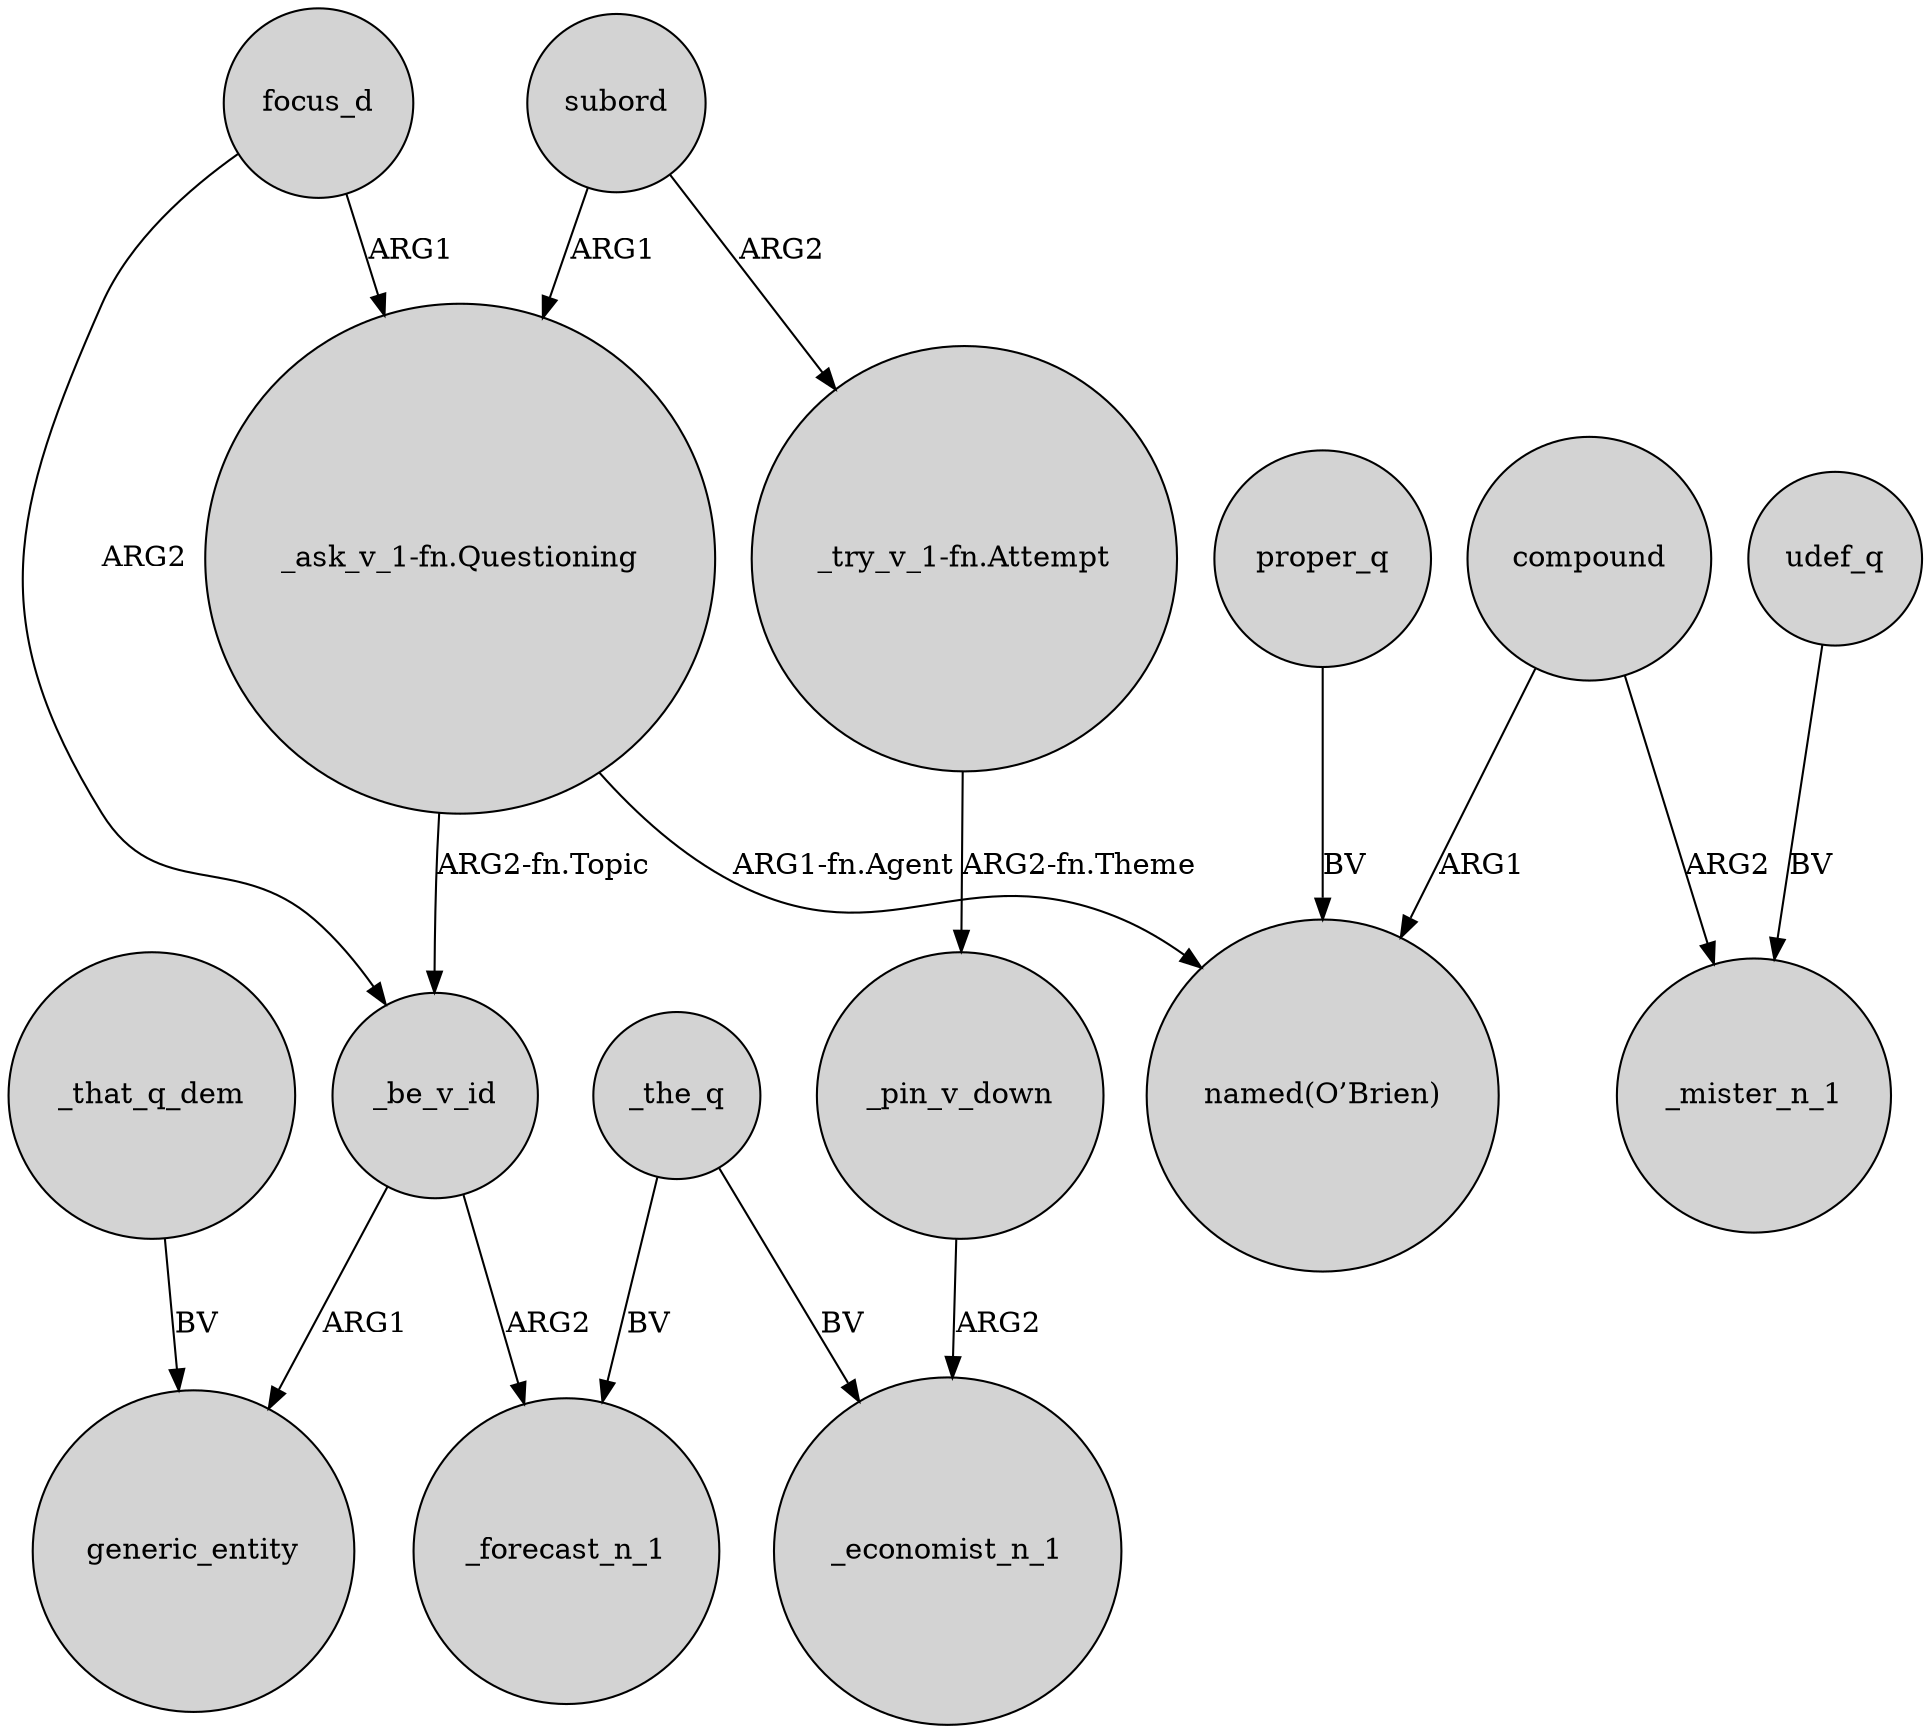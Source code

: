 digraph {
	node [shape=circle style=filled]
	focus_d -> _be_v_id [label=ARG2]
	"_try_v_1-fn.Attempt" -> _pin_v_down [label="ARG2-fn.Theme"]
	udef_q -> _mister_n_1 [label=BV]
	_the_q -> _economist_n_1 [label=BV]
	_be_v_id -> generic_entity [label=ARG1]
	_pin_v_down -> _economist_n_1 [label=ARG2]
	_that_q_dem -> generic_entity [label=BV]
	compound -> "named(O’Brien)" [label=ARG1]
	_be_v_id -> _forecast_n_1 [label=ARG2]
	"_ask_v_1-fn.Questioning" -> _be_v_id [label="ARG2-fn.Topic"]
	_the_q -> _forecast_n_1 [label=BV]
	subord -> "_try_v_1-fn.Attempt" [label=ARG2]
	compound -> _mister_n_1 [label=ARG2]
	"_ask_v_1-fn.Questioning" -> "named(O’Brien)" [label="ARG1-fn.Agent"]
	subord -> "_ask_v_1-fn.Questioning" [label=ARG1]
	proper_q -> "named(O’Brien)" [label=BV]
	focus_d -> "_ask_v_1-fn.Questioning" [label=ARG1]
}
